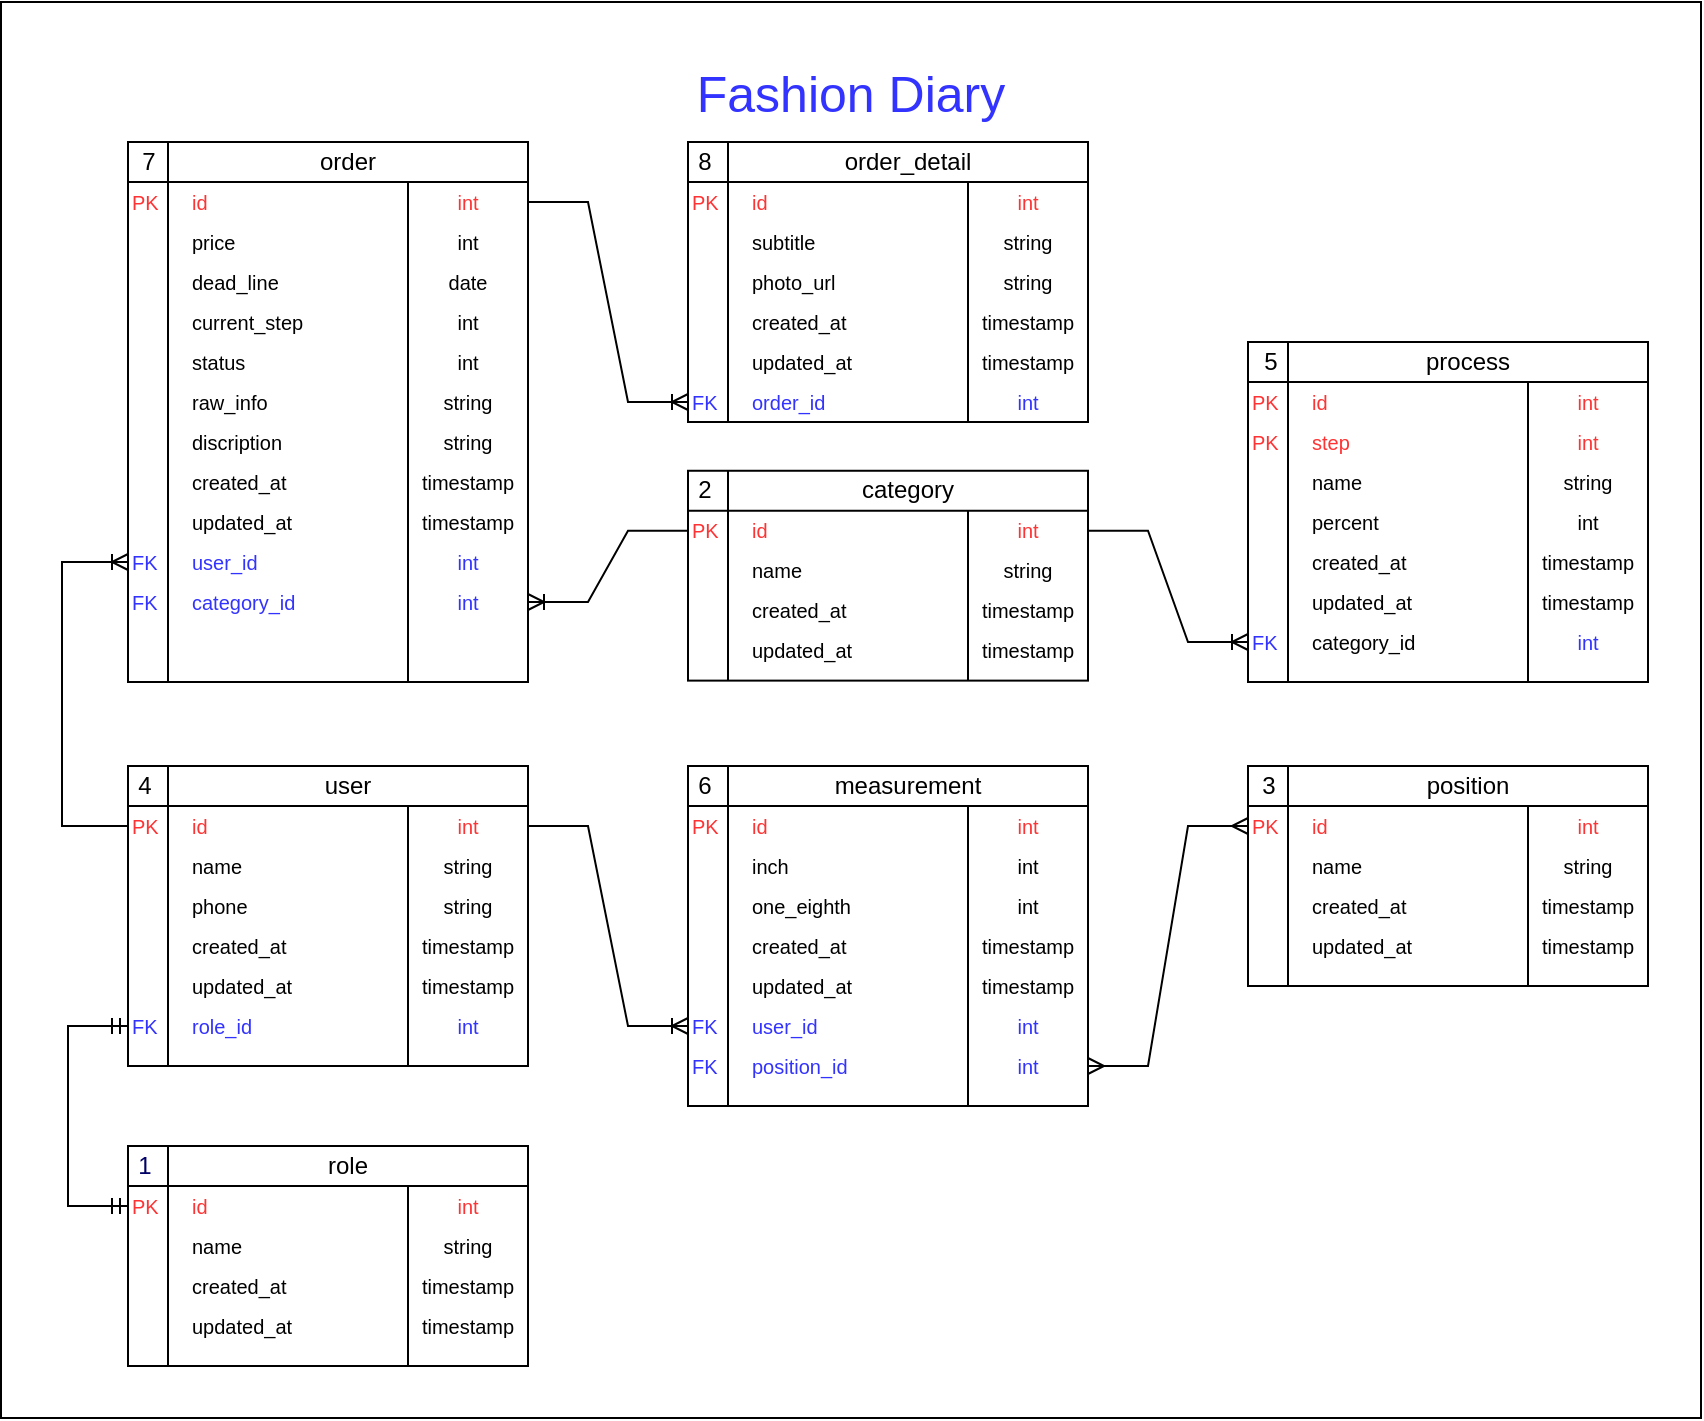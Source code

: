 <mxfile version="16.5.3" type="github">
  <diagram id="vgisI2ooYQM5d80KD6zA" name="Page-1">
    <mxGraphModel dx="2723" dy="2162" grid="1" gridSize="10" guides="1" tooltips="1" connect="1" arrows="1" fold="1" page="1" pageScale="1" pageWidth="850" pageHeight="1100" math="0" shadow="0">
      <root>
        <mxCell id="0" />
        <mxCell id="1" parent="0" />
        <mxCell id="1cKoUGkLe3tbQsXoUSwH-134" value="" style="rounded=0;whiteSpace=wrap;html=1;fontSize=10;fontColor=#3333FF;" parent="1" vertex="1">
          <mxGeometry x="-0.5" y="-30" width="850" height="708" as="geometry" />
        </mxCell>
        <mxCell id="1cKoUGkLe3tbQsXoUSwH-1" value="" style="shape=internalStorage;whiteSpace=wrap;html=1;backgroundOutline=1;" parent="1" vertex="1">
          <mxGeometry x="63" y="352" width="200" height="150" as="geometry" />
        </mxCell>
        <mxCell id="1cKoUGkLe3tbQsXoUSwH-2" value="user" style="text;html=1;strokeColor=none;fillColor=none;align=center;verticalAlign=middle;whiteSpace=wrap;rounded=0;" parent="1" vertex="1">
          <mxGeometry x="83" y="352" width="180" height="20" as="geometry" />
        </mxCell>
        <mxCell id="1cKoUGkLe3tbQsXoUSwH-3" value="&lt;font style=&quot;font-size: 10px&quot; color=&quot;#FF3333&quot;&gt;id&lt;/font&gt;" style="text;html=1;align=left;verticalAlign=middle;whiteSpace=wrap;rounded=0;" parent="1" vertex="1">
          <mxGeometry x="93" y="372" width="110" height="20" as="geometry" />
        </mxCell>
        <mxCell id="1cKoUGkLe3tbQsXoUSwH-5" value="" style="endArrow=none;html=1;rounded=0;entryX=1;entryY=0;entryDx=0;entryDy=0;exitX=0.7;exitY=1;exitDx=0;exitDy=0;exitPerimeter=0;" parent="1" source="1cKoUGkLe3tbQsXoUSwH-1" target="1cKoUGkLe3tbQsXoUSwH-3" edge="1">
          <mxGeometry width="50" height="50" relative="1" as="geometry">
            <mxPoint x="173" y="422" as="sourcePoint" />
            <mxPoint x="223" y="372" as="targetPoint" />
          </mxGeometry>
        </mxCell>
        <mxCell id="1cKoUGkLe3tbQsXoUSwH-6" value="&lt;div style=&quot;font-size: 10px&quot; align=&quot;center&quot;&gt;&lt;font style=&quot;font-size: 10px&quot; color=&quot;#FF3333&quot;&gt;int&lt;/font&gt;&lt;/div&gt;" style="text;html=1;align=center;verticalAlign=middle;whiteSpace=wrap;rounded=0;" parent="1" vertex="1">
          <mxGeometry x="203" y="372" width="60" height="20" as="geometry" />
        </mxCell>
        <mxCell id="1cKoUGkLe3tbQsXoUSwH-7" value="&lt;font style=&quot;font-size: 10px&quot; color=&quot;#FF3333&quot;&gt;PK&lt;/font&gt;" style="text;html=1;align=left;verticalAlign=middle;whiteSpace=wrap;rounded=0;" parent="1" vertex="1">
          <mxGeometry x="63" y="372" width="20" height="20" as="geometry" />
        </mxCell>
        <mxCell id="1cKoUGkLe3tbQsXoUSwH-8" value="&lt;font style=&quot;font-size: 10px&quot;&gt;name&lt;/font&gt;" style="text;html=1;align=left;verticalAlign=middle;whiteSpace=wrap;rounded=0;" parent="1" vertex="1">
          <mxGeometry x="93" y="392" width="110" height="20" as="geometry" />
        </mxCell>
        <mxCell id="1cKoUGkLe3tbQsXoUSwH-9" value="&lt;font style=&quot;font-size: 10px&quot;&gt;string&lt;/font&gt;" style="text;html=1;align=center;verticalAlign=middle;whiteSpace=wrap;rounded=0;" parent="1" vertex="1">
          <mxGeometry x="203" y="392" width="60" height="20" as="geometry" />
        </mxCell>
        <mxCell id="1cKoUGkLe3tbQsXoUSwH-10" value="&lt;font style=&quot;font-size: 10px&quot;&gt;phone&lt;/font&gt;" style="text;html=1;align=left;verticalAlign=middle;whiteSpace=wrap;rounded=0;" parent="1" vertex="1">
          <mxGeometry x="93" y="412" width="110" height="20" as="geometry" />
        </mxCell>
        <mxCell id="1cKoUGkLe3tbQsXoUSwH-11" value="&lt;font style=&quot;font-size: 10px&quot;&gt;string&lt;/font&gt;" style="text;html=1;align=center;verticalAlign=middle;whiteSpace=wrap;rounded=0;" parent="1" vertex="1">
          <mxGeometry x="203" y="412" width="60" height="20" as="geometry" />
        </mxCell>
        <mxCell id="1cKoUGkLe3tbQsXoUSwH-12" value="&lt;font style=&quot;font-size: 10px&quot; color=&quot;#3333FF&quot;&gt;role_id&lt;/font&gt;" style="text;html=1;align=left;verticalAlign=middle;whiteSpace=wrap;rounded=0;" parent="1" vertex="1">
          <mxGeometry x="93" y="472" width="110" height="20" as="geometry" />
        </mxCell>
        <mxCell id="1cKoUGkLe3tbQsXoUSwH-13" value="&lt;font style=&quot;font-size: 10px&quot; color=&quot;#3333FF&quot;&gt;int&lt;/font&gt;" style="text;html=1;align=center;verticalAlign=middle;whiteSpace=wrap;rounded=0;" parent="1" vertex="1">
          <mxGeometry x="203" y="472" width="60" height="20" as="geometry" />
        </mxCell>
        <mxCell id="1cKoUGkLe3tbQsXoUSwH-14" value="" style="shape=internalStorage;whiteSpace=wrap;html=1;backgroundOutline=1;" parent="1" vertex="1">
          <mxGeometry x="343" y="352" width="200" height="170" as="geometry" />
        </mxCell>
        <mxCell id="1cKoUGkLe3tbQsXoUSwH-15" value="measurement" style="text;html=1;strokeColor=none;fillColor=none;align=center;verticalAlign=middle;whiteSpace=wrap;rounded=0;" parent="1" vertex="1">
          <mxGeometry x="363" y="352" width="180" height="20" as="geometry" />
        </mxCell>
        <mxCell id="1cKoUGkLe3tbQsXoUSwH-16" value="&lt;font style=&quot;font-size: 10px&quot; color=&quot;#FF3333&quot;&gt;id&lt;/font&gt;" style="text;html=1;align=left;verticalAlign=middle;whiteSpace=wrap;rounded=0;" parent="1" vertex="1">
          <mxGeometry x="373" y="372" width="110" height="20" as="geometry" />
        </mxCell>
        <mxCell id="1cKoUGkLe3tbQsXoUSwH-17" value="" style="endArrow=none;html=1;rounded=0;entryX=1;entryY=0;entryDx=0;entryDy=0;exitX=0.7;exitY=1;exitDx=0;exitDy=0;exitPerimeter=0;" parent="1" source="1cKoUGkLe3tbQsXoUSwH-14" target="1cKoUGkLe3tbQsXoUSwH-16" edge="1">
          <mxGeometry width="50" height="50" relative="1" as="geometry">
            <mxPoint x="453" y="422" as="sourcePoint" />
            <mxPoint x="503" y="372" as="targetPoint" />
          </mxGeometry>
        </mxCell>
        <mxCell id="1cKoUGkLe3tbQsXoUSwH-18" value="&lt;div style=&quot;font-size: 10px&quot; align=&quot;center&quot;&gt;&lt;font style=&quot;font-size: 10px&quot; color=&quot;#FF3333&quot;&gt;int&lt;/font&gt;&lt;/div&gt;" style="text;html=1;align=center;verticalAlign=middle;whiteSpace=wrap;rounded=0;" parent="1" vertex="1">
          <mxGeometry x="483" y="372" width="60" height="20" as="geometry" />
        </mxCell>
        <mxCell id="1cKoUGkLe3tbQsXoUSwH-19" value="&lt;font style=&quot;font-size: 10px&quot; color=&quot;#FF3333&quot;&gt;PK&lt;/font&gt;" style="text;html=1;align=left;verticalAlign=middle;whiteSpace=wrap;rounded=0;" parent="1" vertex="1">
          <mxGeometry x="343" y="372" width="20" height="20" as="geometry" />
        </mxCell>
        <mxCell id="1cKoUGkLe3tbQsXoUSwH-20" value="&lt;font style=&quot;font-size: 10px&quot;&gt;inch&lt;/font&gt;" style="text;html=1;align=left;verticalAlign=middle;whiteSpace=wrap;rounded=0;" parent="1" vertex="1">
          <mxGeometry x="373" y="392" width="110" height="20" as="geometry" />
        </mxCell>
        <mxCell id="1cKoUGkLe3tbQsXoUSwH-21" value="&lt;font style=&quot;font-size: 10px&quot;&gt;int&lt;/font&gt;" style="text;html=1;align=center;verticalAlign=middle;whiteSpace=wrap;rounded=0;" parent="1" vertex="1">
          <mxGeometry x="483" y="392" width="60" height="20" as="geometry" />
        </mxCell>
        <mxCell id="1cKoUGkLe3tbQsXoUSwH-22" value="&lt;div style=&quot;font-size: 10px&quot;&gt;&lt;font style=&quot;font-size: 10px&quot;&gt;one_eighth&lt;/font&gt;&lt;/div&gt;" style="text;html=1;align=left;verticalAlign=middle;whiteSpace=wrap;rounded=0;" parent="1" vertex="1">
          <mxGeometry x="373" y="412" width="110" height="20" as="geometry" />
        </mxCell>
        <mxCell id="1cKoUGkLe3tbQsXoUSwH-23" value="&lt;font style=&quot;font-size: 10px&quot;&gt;int&lt;/font&gt;" style="text;html=1;align=center;verticalAlign=middle;whiteSpace=wrap;rounded=0;" parent="1" vertex="1">
          <mxGeometry x="483" y="412" width="60" height="20" as="geometry" />
        </mxCell>
        <mxCell id="1cKoUGkLe3tbQsXoUSwH-24" value="&lt;font style=&quot;font-size: 10px&quot; color=&quot;#3333FF&quot;&gt;user_id&lt;/font&gt;" style="text;html=1;align=left;verticalAlign=middle;whiteSpace=wrap;rounded=0;" parent="1" vertex="1">
          <mxGeometry x="373" y="472" width="110" height="20" as="geometry" />
        </mxCell>
        <mxCell id="1cKoUGkLe3tbQsXoUSwH-25" value="&lt;font style=&quot;font-size: 10px&quot; color=&quot;#3333FF&quot;&gt;int&lt;/font&gt;" style="text;html=1;align=center;verticalAlign=middle;whiteSpace=wrap;rounded=0;" parent="1" vertex="1">
          <mxGeometry x="483" y="472" width="60" height="20" as="geometry" />
        </mxCell>
        <mxCell id="1cKoUGkLe3tbQsXoUSwH-26" value="&lt;font style=&quot;font-size: 10px&quot; color=&quot;#3333FF&quot;&gt;position_id&lt;/font&gt;" style="text;html=1;align=left;verticalAlign=middle;whiteSpace=wrap;rounded=0;" parent="1" vertex="1">
          <mxGeometry x="373" y="492" width="110" height="20" as="geometry" />
        </mxCell>
        <mxCell id="1cKoUGkLe3tbQsXoUSwH-27" value="&lt;font style=&quot;font-size: 10px&quot; color=&quot;#3333FF&quot;&gt;int&lt;/font&gt;" style="text;html=1;align=center;verticalAlign=middle;whiteSpace=wrap;rounded=0;" parent="1" vertex="1">
          <mxGeometry x="483" y="492" width="60" height="20" as="geometry" />
        </mxCell>
        <mxCell id="1cKoUGkLe3tbQsXoUSwH-28" style="edgeStyle=orthogonalEdgeStyle;rounded=0;orthogonalLoop=1;jettySize=auto;html=1;exitX=0.5;exitY=1;exitDx=0;exitDy=0;fontSize=10;fontColor=#000000;" parent="1" source="1cKoUGkLe3tbQsXoUSwH-1" target="1cKoUGkLe3tbQsXoUSwH-1" edge="1">
          <mxGeometry relative="1" as="geometry" />
        </mxCell>
        <mxCell id="1cKoUGkLe3tbQsXoUSwH-29" value="" style="shape=internalStorage;whiteSpace=wrap;html=1;backgroundOutline=1;" parent="1" vertex="1">
          <mxGeometry x="623" y="352" width="200" height="110" as="geometry" />
        </mxCell>
        <mxCell id="1cKoUGkLe3tbQsXoUSwH-30" value="position" style="text;html=1;strokeColor=none;fillColor=none;align=center;verticalAlign=middle;whiteSpace=wrap;rounded=0;" parent="1" vertex="1">
          <mxGeometry x="643" y="352" width="180" height="20" as="geometry" />
        </mxCell>
        <mxCell id="1cKoUGkLe3tbQsXoUSwH-31" value="&lt;font style=&quot;font-size: 10px&quot; color=&quot;#FF3333&quot;&gt;id&lt;/font&gt;" style="text;html=1;align=left;verticalAlign=middle;whiteSpace=wrap;rounded=0;" parent="1" vertex="1">
          <mxGeometry x="653" y="372" width="110" height="20" as="geometry" />
        </mxCell>
        <mxCell id="1cKoUGkLe3tbQsXoUSwH-32" value="" style="endArrow=none;html=1;rounded=0;entryX=1;entryY=0;entryDx=0;entryDy=0;exitX=0.7;exitY=1;exitDx=0;exitDy=0;exitPerimeter=0;" parent="1" source="1cKoUGkLe3tbQsXoUSwH-29" target="1cKoUGkLe3tbQsXoUSwH-31" edge="1">
          <mxGeometry width="50" height="50" relative="1" as="geometry">
            <mxPoint x="733" y="422" as="sourcePoint" />
            <mxPoint x="783" y="372" as="targetPoint" />
          </mxGeometry>
        </mxCell>
        <mxCell id="1cKoUGkLe3tbQsXoUSwH-33" value="&lt;div style=&quot;font-size: 10px&quot; align=&quot;center&quot;&gt;&lt;font style=&quot;font-size: 10px&quot; color=&quot;#FF3333&quot;&gt;int&lt;/font&gt;&lt;/div&gt;" style="text;html=1;align=center;verticalAlign=middle;whiteSpace=wrap;rounded=0;" parent="1" vertex="1">
          <mxGeometry x="763" y="372" width="60" height="20" as="geometry" />
        </mxCell>
        <mxCell id="1cKoUGkLe3tbQsXoUSwH-34" value="&lt;font style=&quot;font-size: 10px&quot; color=&quot;#FF3333&quot;&gt;PK&lt;/font&gt;" style="text;html=1;align=left;verticalAlign=middle;whiteSpace=wrap;rounded=0;" parent="1" vertex="1">
          <mxGeometry x="623" y="372" width="20" height="20" as="geometry" />
        </mxCell>
        <mxCell id="1cKoUGkLe3tbQsXoUSwH-35" value="&lt;font style=&quot;font-size: 10px&quot;&gt;name&lt;/font&gt;" style="text;html=1;align=left;verticalAlign=middle;whiteSpace=wrap;rounded=0;" parent="1" vertex="1">
          <mxGeometry x="653" y="392" width="110" height="20" as="geometry" />
        </mxCell>
        <mxCell id="1cKoUGkLe3tbQsXoUSwH-36" value="&lt;font style=&quot;font-size: 10px&quot;&gt;string&lt;/font&gt;" style="text;html=1;align=center;verticalAlign=middle;whiteSpace=wrap;rounded=0;" parent="1" vertex="1">
          <mxGeometry x="763" y="392" width="60" height="20" as="geometry" />
        </mxCell>
        <mxCell id="1cKoUGkLe3tbQsXoUSwH-43" style="edgeStyle=orthogonalEdgeStyle;rounded=0;orthogonalLoop=1;jettySize=auto;html=1;exitX=0.5;exitY=1;exitDx=0;exitDy=0;fontSize=10;fontColor=#000000;" parent="1" source="1cKoUGkLe3tbQsXoUSwH-29" target="1cKoUGkLe3tbQsXoUSwH-29" edge="1">
          <mxGeometry relative="1" as="geometry" />
        </mxCell>
        <mxCell id="1cKoUGkLe3tbQsXoUSwH-44" value="" style="edgeStyle=entityRelationEdgeStyle;fontSize=12;html=1;endArrow=ERoneToMany;rounded=0;fontColor=#000000;entryX=0;entryY=0.5;entryDx=0;entryDy=0;exitX=1;exitY=0.5;exitDx=0;exitDy=0;" parent="1" source="1cKoUGkLe3tbQsXoUSwH-6" target="1cKoUGkLe3tbQsXoUSwH-63" edge="1">
          <mxGeometry width="100" height="100" relative="1" as="geometry">
            <mxPoint x="263" y="425" as="sourcePoint" />
            <mxPoint x="343" y="425" as="targetPoint" />
          </mxGeometry>
        </mxCell>
        <mxCell id="1cKoUGkLe3tbQsXoUSwH-47" value="" style="edgeStyle=entityRelationEdgeStyle;fontSize=12;html=1;endArrow=ERmany;startArrow=ERmany;rounded=0;fontColor=#000000;entryX=0;entryY=0.5;entryDx=0;entryDy=0;exitX=1;exitY=0.5;exitDx=0;exitDy=0;" parent="1" source="1cKoUGkLe3tbQsXoUSwH-27" target="1cKoUGkLe3tbQsXoUSwH-34" edge="1">
          <mxGeometry width="100" height="100" relative="1" as="geometry">
            <mxPoint x="543" y="437" as="sourcePoint" />
            <mxPoint x="643" y="337" as="targetPoint" />
          </mxGeometry>
        </mxCell>
        <mxCell id="1cKoUGkLe3tbQsXoUSwH-48" value="" style="shape=internalStorage;whiteSpace=wrap;html=1;backgroundOutline=1;" parent="1" vertex="1">
          <mxGeometry x="63" y="542" width="200" height="110" as="geometry" />
        </mxCell>
        <mxCell id="1cKoUGkLe3tbQsXoUSwH-49" value="role" style="text;html=1;strokeColor=none;fillColor=none;align=center;verticalAlign=middle;whiteSpace=wrap;rounded=0;" parent="1" vertex="1">
          <mxGeometry x="83" y="542" width="180" height="20" as="geometry" />
        </mxCell>
        <mxCell id="1cKoUGkLe3tbQsXoUSwH-50" value="&lt;font style=&quot;font-size: 10px&quot; color=&quot;#FF3333&quot;&gt;id&lt;/font&gt;" style="text;html=1;align=left;verticalAlign=middle;whiteSpace=wrap;rounded=0;" parent="1" vertex="1">
          <mxGeometry x="93" y="562" width="110" height="20" as="geometry" />
        </mxCell>
        <mxCell id="1cKoUGkLe3tbQsXoUSwH-51" value="" style="endArrow=none;html=1;rounded=0;entryX=1;entryY=0;entryDx=0;entryDy=0;exitX=0.7;exitY=1;exitDx=0;exitDy=0;exitPerimeter=0;" parent="1" source="1cKoUGkLe3tbQsXoUSwH-48" target="1cKoUGkLe3tbQsXoUSwH-50" edge="1">
          <mxGeometry width="50" height="50" relative="1" as="geometry">
            <mxPoint x="173" y="612" as="sourcePoint" />
            <mxPoint x="223" y="562" as="targetPoint" />
          </mxGeometry>
        </mxCell>
        <mxCell id="1cKoUGkLe3tbQsXoUSwH-52" value="&lt;div style=&quot;font-size: 10px&quot; align=&quot;center&quot;&gt;&lt;font style=&quot;font-size: 10px&quot; color=&quot;#FF3333&quot;&gt;int&lt;/font&gt;&lt;/div&gt;" style="text;html=1;align=center;verticalAlign=middle;whiteSpace=wrap;rounded=0;" parent="1" vertex="1">
          <mxGeometry x="203" y="562" width="60" height="20" as="geometry" />
        </mxCell>
        <mxCell id="1cKoUGkLe3tbQsXoUSwH-53" value="&lt;font style=&quot;font-size: 10px&quot; color=&quot;#FF3333&quot;&gt;PK&lt;/font&gt;" style="text;html=1;align=left;verticalAlign=middle;whiteSpace=wrap;rounded=0;" parent="1" vertex="1">
          <mxGeometry x="63" y="562" width="20" height="20" as="geometry" />
        </mxCell>
        <mxCell id="1cKoUGkLe3tbQsXoUSwH-54" value="&lt;font style=&quot;font-size: 10px&quot;&gt;name&lt;/font&gt;" style="text;html=1;align=left;verticalAlign=middle;whiteSpace=wrap;rounded=0;" parent="1" vertex="1">
          <mxGeometry x="93" y="582" width="110" height="20" as="geometry" />
        </mxCell>
        <mxCell id="1cKoUGkLe3tbQsXoUSwH-55" value="&lt;font style=&quot;font-size: 10px&quot;&gt;string&lt;/font&gt;" style="text;html=1;align=center;verticalAlign=middle;whiteSpace=wrap;rounded=0;" parent="1" vertex="1">
          <mxGeometry x="203" y="582" width="60" height="20" as="geometry" />
        </mxCell>
        <mxCell id="1cKoUGkLe3tbQsXoUSwH-56" value="&lt;font style=&quot;font-size: 10px&quot;&gt;created_at&lt;/font&gt;" style="text;html=1;align=left;verticalAlign=middle;whiteSpace=wrap;rounded=0;" parent="1" vertex="1">
          <mxGeometry x="93" y="602" width="110" height="20" as="geometry" />
        </mxCell>
        <mxCell id="1cKoUGkLe3tbQsXoUSwH-57" value="&lt;font style=&quot;font-size: 10px&quot;&gt;timestamp&lt;/font&gt;" style="text;html=1;align=center;verticalAlign=middle;whiteSpace=wrap;rounded=0;" parent="1" vertex="1">
          <mxGeometry x="203" y="602" width="60" height="20" as="geometry" />
        </mxCell>
        <mxCell id="1cKoUGkLe3tbQsXoUSwH-60" style="edgeStyle=orthogonalEdgeStyle;rounded=0;orthogonalLoop=1;jettySize=auto;html=1;exitX=0.5;exitY=1;exitDx=0;exitDy=0;fontSize=10;fontColor=#000000;" parent="1" source="1cKoUGkLe3tbQsXoUSwH-48" target="1cKoUGkLe3tbQsXoUSwH-48" edge="1">
          <mxGeometry relative="1" as="geometry" />
        </mxCell>
        <mxCell id="1cKoUGkLe3tbQsXoUSwH-62" value="&lt;font style=&quot;font-size: 10px&quot; color=&quot;#3333FF&quot;&gt;FK&lt;/font&gt;" style="text;html=1;align=left;verticalAlign=middle;whiteSpace=wrap;rounded=0;" parent="1" vertex="1">
          <mxGeometry x="63" y="472" width="20" height="20" as="geometry" />
        </mxCell>
        <mxCell id="1cKoUGkLe3tbQsXoUSwH-63" value="&lt;font style=&quot;font-size: 10px&quot; color=&quot;#3333FF&quot;&gt;FK&lt;/font&gt;" style="text;html=1;align=left;verticalAlign=middle;whiteSpace=wrap;rounded=0;" parent="1" vertex="1">
          <mxGeometry x="343" y="472" width="20" height="20" as="geometry" />
        </mxCell>
        <mxCell id="1cKoUGkLe3tbQsXoUSwH-64" value="&lt;font style=&quot;font-size: 10px&quot; color=&quot;#3333FF&quot;&gt;FK&lt;/font&gt;" style="text;html=1;align=left;verticalAlign=middle;whiteSpace=wrap;rounded=0;" parent="1" vertex="1">
          <mxGeometry x="343" y="492" width="20" height="20" as="geometry" />
        </mxCell>
        <mxCell id="1cKoUGkLe3tbQsXoUSwH-65" value="" style="fontSize=12;html=1;endArrow=ERmandOne;startArrow=ERmandOne;rounded=0;fontColor=#3333FF;entryX=0;entryY=0.5;entryDx=0;entryDy=0;strokeColor=default;edgeStyle=orthogonalEdgeStyle;" parent="1" target="1cKoUGkLe3tbQsXoUSwH-53" edge="1">
          <mxGeometry width="100" height="100" relative="1" as="geometry">
            <mxPoint x="63" y="482" as="sourcePoint" />
            <mxPoint x="-27" y="189" as="targetPoint" />
            <Array as="points">
              <mxPoint x="33" y="482" />
              <mxPoint x="33" y="572" />
            </Array>
          </mxGeometry>
        </mxCell>
        <mxCell id="1cKoUGkLe3tbQsXoUSwH-68" value="&lt;font style=&quot;font-size: 10px&quot;&gt;updated_at&lt;/font&gt;" style="text;html=1;align=left;verticalAlign=middle;whiteSpace=wrap;rounded=0;" parent="1" vertex="1">
          <mxGeometry x="93" y="622" width="110" height="20" as="geometry" />
        </mxCell>
        <mxCell id="1cKoUGkLe3tbQsXoUSwH-69" value="&lt;font style=&quot;font-size: 10px&quot;&gt;timestamp&lt;/font&gt;" style="text;html=1;align=center;verticalAlign=middle;whiteSpace=wrap;rounded=0;" parent="1" vertex="1">
          <mxGeometry x="203" y="622" width="60" height="20" as="geometry" />
        </mxCell>
        <mxCell id="1cKoUGkLe3tbQsXoUSwH-71" value="&lt;font style=&quot;font-size: 10px&quot;&gt;created_at&lt;/font&gt;" style="text;html=1;align=left;verticalAlign=middle;whiteSpace=wrap;rounded=0;" parent="1" vertex="1">
          <mxGeometry x="93" y="432" width="110" height="20" as="geometry" />
        </mxCell>
        <mxCell id="1cKoUGkLe3tbQsXoUSwH-72" value="&lt;font style=&quot;font-size: 10px&quot;&gt;timestamp&lt;/font&gt;" style="text;html=1;align=center;verticalAlign=middle;whiteSpace=wrap;rounded=0;" parent="1" vertex="1">
          <mxGeometry x="203" y="432" width="60" height="20" as="geometry" />
        </mxCell>
        <mxCell id="1cKoUGkLe3tbQsXoUSwH-73" value="&lt;font style=&quot;font-size: 10px&quot;&gt;updated_at&lt;/font&gt;" style="text;html=1;align=left;verticalAlign=middle;whiteSpace=wrap;rounded=0;" parent="1" vertex="1">
          <mxGeometry x="93" y="452" width="110" height="20" as="geometry" />
        </mxCell>
        <mxCell id="1cKoUGkLe3tbQsXoUSwH-74" value="&lt;font style=&quot;font-size: 10px&quot;&gt;timestamp&lt;/font&gt;" style="text;html=1;align=center;verticalAlign=middle;whiteSpace=wrap;rounded=0;" parent="1" vertex="1">
          <mxGeometry x="203" y="452" width="60" height="20" as="geometry" />
        </mxCell>
        <mxCell id="1cKoUGkLe3tbQsXoUSwH-75" value="&lt;font style=&quot;font-size: 10px&quot;&gt;created_at&lt;/font&gt;" style="text;html=1;align=left;verticalAlign=middle;whiteSpace=wrap;rounded=0;" parent="1" vertex="1">
          <mxGeometry x="373" y="432" width="110" height="20" as="geometry" />
        </mxCell>
        <mxCell id="1cKoUGkLe3tbQsXoUSwH-76" value="&lt;font style=&quot;font-size: 10px&quot;&gt;timestamp&lt;/font&gt;" style="text;html=1;align=center;verticalAlign=middle;whiteSpace=wrap;rounded=0;" parent="1" vertex="1">
          <mxGeometry x="483" y="432" width="60" height="20" as="geometry" />
        </mxCell>
        <mxCell id="1cKoUGkLe3tbQsXoUSwH-77" value="&lt;font style=&quot;font-size: 10px&quot;&gt;updated_at&lt;/font&gt;" style="text;html=1;align=left;verticalAlign=middle;whiteSpace=wrap;rounded=0;" parent="1" vertex="1">
          <mxGeometry x="373" y="452" width="110" height="20" as="geometry" />
        </mxCell>
        <mxCell id="1cKoUGkLe3tbQsXoUSwH-78" value="&lt;font style=&quot;font-size: 10px&quot;&gt;timestamp&lt;/font&gt;" style="text;html=1;align=center;verticalAlign=middle;whiteSpace=wrap;rounded=0;" parent="1" vertex="1">
          <mxGeometry x="483" y="452" width="60" height="20" as="geometry" />
        </mxCell>
        <mxCell id="1cKoUGkLe3tbQsXoUSwH-79" value="&lt;font style=&quot;font-size: 10px&quot;&gt;created_at&lt;/font&gt;" style="text;html=1;align=left;verticalAlign=middle;whiteSpace=wrap;rounded=0;" parent="1" vertex="1">
          <mxGeometry x="653" y="412" width="110" height="20" as="geometry" />
        </mxCell>
        <mxCell id="1cKoUGkLe3tbQsXoUSwH-80" value="&lt;font style=&quot;font-size: 10px&quot;&gt;timestamp&lt;/font&gt;" style="text;html=1;align=center;verticalAlign=middle;whiteSpace=wrap;rounded=0;" parent="1" vertex="1">
          <mxGeometry x="763" y="412" width="60" height="20" as="geometry" />
        </mxCell>
        <mxCell id="1cKoUGkLe3tbQsXoUSwH-81" value="&lt;font style=&quot;font-size: 10px&quot;&gt;updated_at&lt;/font&gt;" style="text;html=1;align=left;verticalAlign=middle;whiteSpace=wrap;rounded=0;" parent="1" vertex="1">
          <mxGeometry x="653" y="432" width="110" height="20" as="geometry" />
        </mxCell>
        <mxCell id="1cKoUGkLe3tbQsXoUSwH-82" value="&lt;font style=&quot;font-size: 10px&quot;&gt;timestamp&lt;/font&gt;" style="text;html=1;align=center;verticalAlign=middle;whiteSpace=wrap;rounded=0;" parent="1" vertex="1">
          <mxGeometry x="763" y="432" width="60" height="20" as="geometry" />
        </mxCell>
        <mxCell id="1cKoUGkLe3tbQsXoUSwH-83" value="&amp;nbsp;" style="text;whiteSpace=wrap;html=1;fontSize=10;fontColor=#3333FF;" parent="1" vertex="1">
          <mxGeometry x="103" y="582" width="30" height="30" as="geometry" />
        </mxCell>
        <mxCell id="1cKoUGkLe3tbQsXoUSwH-84" value="" style="shape=internalStorage;whiteSpace=wrap;html=1;backgroundOutline=1;" parent="1" vertex="1">
          <mxGeometry x="63" y="40" width="200" height="270" as="geometry" />
        </mxCell>
        <mxCell id="1cKoUGkLe3tbQsXoUSwH-85" value="order" style="text;html=1;strokeColor=none;fillColor=none;align=center;verticalAlign=middle;whiteSpace=wrap;rounded=0;" parent="1" vertex="1">
          <mxGeometry x="83" y="40.0" width="180" height="20" as="geometry" />
        </mxCell>
        <mxCell id="1cKoUGkLe3tbQsXoUSwH-86" value="&lt;font style=&quot;font-size: 10px&quot; color=&quot;#FF3333&quot;&gt;id&lt;/font&gt;" style="text;html=1;align=left;verticalAlign=middle;whiteSpace=wrap;rounded=0;" parent="1" vertex="1">
          <mxGeometry x="93" y="60.0" width="110" height="20" as="geometry" />
        </mxCell>
        <mxCell id="1cKoUGkLe3tbQsXoUSwH-87" value="" style="endArrow=none;html=1;rounded=0;entryX=1;entryY=0;entryDx=0;entryDy=0;exitX=0.7;exitY=1;exitDx=0;exitDy=0;exitPerimeter=0;" parent="1" source="1cKoUGkLe3tbQsXoUSwH-84" target="1cKoUGkLe3tbQsXoUSwH-86" edge="1">
          <mxGeometry width="50" height="50" relative="1" as="geometry">
            <mxPoint x="173" y="110" as="sourcePoint" />
            <mxPoint x="223" y="60.0" as="targetPoint" />
          </mxGeometry>
        </mxCell>
        <mxCell id="1cKoUGkLe3tbQsXoUSwH-88" value="&lt;div style=&quot;font-size: 10px&quot; align=&quot;center&quot;&gt;&lt;font style=&quot;font-size: 10px&quot; color=&quot;#FF3333&quot;&gt;int&lt;/font&gt;&lt;/div&gt;" style="text;html=1;align=center;verticalAlign=middle;whiteSpace=wrap;rounded=0;" parent="1" vertex="1">
          <mxGeometry x="203" y="60.0" width="60" height="20" as="geometry" />
        </mxCell>
        <mxCell id="1cKoUGkLe3tbQsXoUSwH-89" value="&lt;font style=&quot;font-size: 10px&quot; color=&quot;#FF3333&quot;&gt;PK&lt;/font&gt;" style="text;html=1;align=left;verticalAlign=middle;whiteSpace=wrap;rounded=0;" parent="1" vertex="1">
          <mxGeometry x="63" y="60.0" width="20" height="20" as="geometry" />
        </mxCell>
        <mxCell id="1cKoUGkLe3tbQsXoUSwH-90" value="&lt;font style=&quot;font-size: 10px&quot;&gt;current_step&lt;/font&gt;" style="text;html=1;align=left;verticalAlign=middle;whiteSpace=wrap;rounded=0;" parent="1" vertex="1">
          <mxGeometry x="93" y="120" width="110" height="20" as="geometry" />
        </mxCell>
        <mxCell id="1cKoUGkLe3tbQsXoUSwH-91" value="&lt;font style=&quot;font-size: 10px&quot;&gt;int&lt;/font&gt;" style="text;html=1;align=center;verticalAlign=middle;whiteSpace=wrap;rounded=0;" parent="1" vertex="1">
          <mxGeometry x="203" y="120" width="60" height="20" as="geometry" />
        </mxCell>
        <mxCell id="1cKoUGkLe3tbQsXoUSwH-92" value="&lt;font style=&quot;font-size: 10px&quot;&gt;status&lt;/font&gt;" style="text;html=1;align=left;verticalAlign=middle;whiteSpace=wrap;rounded=0;" parent="1" vertex="1">
          <mxGeometry x="93" y="140" width="110" height="20" as="geometry" />
        </mxCell>
        <mxCell id="1cKoUGkLe3tbQsXoUSwH-93" value="&lt;font style=&quot;font-size: 10px&quot;&gt;int&lt;/font&gt;" style="text;html=1;align=center;verticalAlign=middle;whiteSpace=wrap;rounded=0;" parent="1" vertex="1">
          <mxGeometry x="203" y="140" width="60" height="20" as="geometry" />
        </mxCell>
        <mxCell id="1cKoUGkLe3tbQsXoUSwH-94" value="&lt;font style=&quot;font-size: 10px&quot; color=&quot;#3333FF&quot;&gt;user_id&lt;/font&gt;" style="text;html=1;align=left;verticalAlign=middle;whiteSpace=wrap;rounded=0;" parent="1" vertex="1">
          <mxGeometry x="93" y="240" width="110" height="20" as="geometry" />
        </mxCell>
        <mxCell id="1cKoUGkLe3tbQsXoUSwH-95" value="&lt;font style=&quot;font-size: 10px&quot; color=&quot;#3333FF&quot;&gt;int&lt;/font&gt;" style="text;html=1;align=center;verticalAlign=middle;whiteSpace=wrap;rounded=0;" parent="1" vertex="1">
          <mxGeometry x="203" y="240" width="60" height="20" as="geometry" />
        </mxCell>
        <mxCell id="1cKoUGkLe3tbQsXoUSwH-96" style="edgeStyle=orthogonalEdgeStyle;rounded=0;orthogonalLoop=1;jettySize=auto;html=1;exitX=0.5;exitY=1;exitDx=0;exitDy=0;fontSize=10;fontColor=#000000;" parent="1" source="1cKoUGkLe3tbQsXoUSwH-84" target="1cKoUGkLe3tbQsXoUSwH-84" edge="1">
          <mxGeometry relative="1" as="geometry" />
        </mxCell>
        <mxCell id="1cKoUGkLe3tbQsXoUSwH-97" value="&lt;font style=&quot;font-size: 10px&quot; color=&quot;#3333FF&quot;&gt;FK&lt;/font&gt;" style="text;html=1;align=left;verticalAlign=middle;whiteSpace=wrap;rounded=0;" parent="1" vertex="1">
          <mxGeometry x="63" y="240" width="20" height="20" as="geometry" />
        </mxCell>
        <mxCell id="1cKoUGkLe3tbQsXoUSwH-98" value="&lt;font style=&quot;font-size: 10px&quot;&gt;created_at&lt;/font&gt;" style="text;html=1;align=left;verticalAlign=middle;whiteSpace=wrap;rounded=0;" parent="1" vertex="1">
          <mxGeometry x="93" y="200" width="110" height="20" as="geometry" />
        </mxCell>
        <mxCell id="1cKoUGkLe3tbQsXoUSwH-99" value="&lt;font style=&quot;font-size: 10px&quot;&gt;timestamp&lt;/font&gt;" style="text;html=1;align=center;verticalAlign=middle;whiteSpace=wrap;rounded=0;" parent="1" vertex="1">
          <mxGeometry x="203" y="200" width="60" height="20" as="geometry" />
        </mxCell>
        <mxCell id="1cKoUGkLe3tbQsXoUSwH-100" value="&lt;font style=&quot;font-size: 10px&quot;&gt;updated_at&lt;/font&gt;" style="text;html=1;align=left;verticalAlign=middle;whiteSpace=wrap;rounded=0;" parent="1" vertex="1">
          <mxGeometry x="93" y="220" width="110" height="20" as="geometry" />
        </mxCell>
        <mxCell id="1cKoUGkLe3tbQsXoUSwH-101" value="&lt;font style=&quot;font-size: 10px&quot;&gt;timestamp&lt;/font&gt;" style="text;html=1;align=center;verticalAlign=middle;whiteSpace=wrap;rounded=0;" parent="1" vertex="1">
          <mxGeometry x="203" y="220" width="60" height="20" as="geometry" />
        </mxCell>
        <mxCell id="1cKoUGkLe3tbQsXoUSwH-102" value="&lt;font style=&quot;font-size: 10px&quot;&gt;raw_info&lt;/font&gt;" style="text;html=1;align=left;verticalAlign=middle;whiteSpace=wrap;rounded=0;" parent="1" vertex="1">
          <mxGeometry x="93" y="160" width="110" height="20" as="geometry" />
        </mxCell>
        <mxCell id="1cKoUGkLe3tbQsXoUSwH-103" value="&lt;font style=&quot;font-size: 10px&quot;&gt;string&lt;/font&gt;" style="text;html=1;align=center;verticalAlign=middle;whiteSpace=wrap;rounded=0;" parent="1" vertex="1">
          <mxGeometry x="203" y="160" width="60" height="20" as="geometry" />
        </mxCell>
        <mxCell id="1cKoUGkLe3tbQsXoUSwH-105" value="" style="shape=internalStorage;whiteSpace=wrap;html=1;backgroundOutline=1;" parent="1" vertex="1">
          <mxGeometry x="343" y="40" width="200" height="140" as="geometry" />
        </mxCell>
        <mxCell id="1cKoUGkLe3tbQsXoUSwH-106" value="order_detail" style="text;html=1;strokeColor=none;fillColor=none;align=center;verticalAlign=middle;whiteSpace=wrap;rounded=0;" parent="1" vertex="1">
          <mxGeometry x="363" y="40.0" width="180" height="20" as="geometry" />
        </mxCell>
        <mxCell id="1cKoUGkLe3tbQsXoUSwH-107" value="&lt;font style=&quot;font-size: 10px&quot; color=&quot;#FF3333&quot;&gt;id&lt;/font&gt;" style="text;html=1;align=left;verticalAlign=middle;whiteSpace=wrap;rounded=0;" parent="1" vertex="1">
          <mxGeometry x="373" y="60.0" width="110" height="20" as="geometry" />
        </mxCell>
        <mxCell id="1cKoUGkLe3tbQsXoUSwH-108" value="" style="endArrow=none;html=1;rounded=0;entryX=1;entryY=0;entryDx=0;entryDy=0;exitX=0.7;exitY=1;exitDx=0;exitDy=0;exitPerimeter=0;" parent="1" source="1cKoUGkLe3tbQsXoUSwH-105" target="1cKoUGkLe3tbQsXoUSwH-107" edge="1">
          <mxGeometry width="50" height="50" relative="1" as="geometry">
            <mxPoint x="453" y="110" as="sourcePoint" />
            <mxPoint x="503" y="60.0" as="targetPoint" />
          </mxGeometry>
        </mxCell>
        <mxCell id="1cKoUGkLe3tbQsXoUSwH-109" value="&lt;div style=&quot;font-size: 10px&quot; align=&quot;center&quot;&gt;&lt;font style=&quot;font-size: 10px&quot; color=&quot;#FF3333&quot;&gt;int&lt;/font&gt;&lt;/div&gt;" style="text;html=1;align=center;verticalAlign=middle;whiteSpace=wrap;rounded=0;" parent="1" vertex="1">
          <mxGeometry x="483" y="60.0" width="60" height="20" as="geometry" />
        </mxCell>
        <mxCell id="1cKoUGkLe3tbQsXoUSwH-110" value="&lt;font style=&quot;font-size: 10px&quot; color=&quot;#FF3333&quot;&gt;PK&lt;/font&gt;" style="text;html=1;align=left;verticalAlign=middle;whiteSpace=wrap;rounded=0;" parent="1" vertex="1">
          <mxGeometry x="343" y="60.0" width="20" height="20" as="geometry" />
        </mxCell>
        <mxCell id="1cKoUGkLe3tbQsXoUSwH-111" value="&lt;font style=&quot;font-size: 10px&quot;&gt;subtitle&lt;/font&gt;" style="text;html=1;align=left;verticalAlign=middle;whiteSpace=wrap;rounded=0;" parent="1" vertex="1">
          <mxGeometry x="373" y="80" width="110" height="20" as="geometry" />
        </mxCell>
        <mxCell id="1cKoUGkLe3tbQsXoUSwH-112" value="&lt;font style=&quot;font-size: 10px&quot;&gt;string&lt;/font&gt;" style="text;html=1;align=center;verticalAlign=middle;whiteSpace=wrap;rounded=0;" parent="1" vertex="1">
          <mxGeometry x="483" y="80" width="60" height="20" as="geometry" />
        </mxCell>
        <mxCell id="1cKoUGkLe3tbQsXoUSwH-113" value="&lt;font style=&quot;font-size: 10px&quot;&gt;photo_url&lt;/font&gt;" style="text;html=1;align=left;verticalAlign=middle;whiteSpace=wrap;rounded=0;" parent="1" vertex="1">
          <mxGeometry x="373" y="100" width="110" height="20" as="geometry" />
        </mxCell>
        <mxCell id="1cKoUGkLe3tbQsXoUSwH-114" value="&lt;font style=&quot;font-size: 10px&quot;&gt;string&lt;/font&gt;" style="text;html=1;align=center;verticalAlign=middle;whiteSpace=wrap;rounded=0;" parent="1" vertex="1">
          <mxGeometry x="483" y="100" width="60" height="20" as="geometry" />
        </mxCell>
        <mxCell id="1cKoUGkLe3tbQsXoUSwH-115" value="&lt;font style=&quot;font-size: 10px&quot; color=&quot;#3333FF&quot;&gt;order_id&lt;/font&gt;" style="text;html=1;align=left;verticalAlign=middle;whiteSpace=wrap;rounded=0;" parent="1" vertex="1">
          <mxGeometry x="373" y="160" width="110" height="20" as="geometry" />
        </mxCell>
        <mxCell id="1cKoUGkLe3tbQsXoUSwH-116" value="&lt;font style=&quot;font-size: 10px&quot; color=&quot;#3333FF&quot;&gt;int&lt;/font&gt;" style="text;html=1;align=center;verticalAlign=middle;whiteSpace=wrap;rounded=0;" parent="1" vertex="1">
          <mxGeometry x="483" y="160" width="60" height="20" as="geometry" />
        </mxCell>
        <mxCell id="1cKoUGkLe3tbQsXoUSwH-117" style="edgeStyle=orthogonalEdgeStyle;rounded=0;orthogonalLoop=1;jettySize=auto;html=1;exitX=0.5;exitY=1;exitDx=0;exitDy=0;fontSize=10;fontColor=#000000;" parent="1" source="1cKoUGkLe3tbQsXoUSwH-105" target="1cKoUGkLe3tbQsXoUSwH-105" edge="1">
          <mxGeometry relative="1" as="geometry" />
        </mxCell>
        <mxCell id="1cKoUGkLe3tbQsXoUSwH-118" value="&lt;font style=&quot;font-size: 10px&quot; color=&quot;#3333FF&quot;&gt;FK&lt;/font&gt;" style="text;html=1;align=left;verticalAlign=middle;whiteSpace=wrap;rounded=0;" parent="1" vertex="1">
          <mxGeometry x="343" y="160" width="20" height="20" as="geometry" />
        </mxCell>
        <mxCell id="1cKoUGkLe3tbQsXoUSwH-119" value="&lt;font style=&quot;font-size: 10px&quot;&gt;created_at&lt;/font&gt;" style="text;html=1;align=left;verticalAlign=middle;whiteSpace=wrap;rounded=0;" parent="1" vertex="1">
          <mxGeometry x="373" y="120" width="110" height="20" as="geometry" />
        </mxCell>
        <mxCell id="1cKoUGkLe3tbQsXoUSwH-120" value="&lt;font style=&quot;font-size: 10px&quot;&gt;timestamp&lt;/font&gt;" style="text;html=1;align=center;verticalAlign=middle;whiteSpace=wrap;rounded=0;" parent="1" vertex="1">
          <mxGeometry x="483" y="120" width="60" height="20" as="geometry" />
        </mxCell>
        <mxCell id="1cKoUGkLe3tbQsXoUSwH-121" value="&lt;font style=&quot;font-size: 10px&quot;&gt;updated_at&lt;/font&gt;" style="text;html=1;align=left;verticalAlign=middle;whiteSpace=wrap;rounded=0;" parent="1" vertex="1">
          <mxGeometry x="373" y="140" width="110" height="20" as="geometry" />
        </mxCell>
        <mxCell id="1cKoUGkLe3tbQsXoUSwH-122" value="&lt;font style=&quot;font-size: 10px&quot;&gt;timestamp&lt;/font&gt;" style="text;html=1;align=center;verticalAlign=middle;whiteSpace=wrap;rounded=0;" parent="1" vertex="1">
          <mxGeometry x="483" y="140" width="60" height="20" as="geometry" />
        </mxCell>
        <mxCell id="1cKoUGkLe3tbQsXoUSwH-125" value="&lt;font style=&quot;font-size: 10px&quot;&gt;discription&lt;/font&gt;" style="text;html=1;align=left;verticalAlign=middle;whiteSpace=wrap;rounded=0;" parent="1" vertex="1">
          <mxGeometry x="93" y="180" width="110" height="20" as="geometry" />
        </mxCell>
        <mxCell id="1cKoUGkLe3tbQsXoUSwH-126" value="&lt;font style=&quot;font-size: 10px&quot;&gt;string&lt;/font&gt;" style="text;html=1;align=center;verticalAlign=middle;whiteSpace=wrap;rounded=0;" parent="1" vertex="1">
          <mxGeometry x="203" y="180" width="60" height="20" as="geometry" />
        </mxCell>
        <mxCell id="1cKoUGkLe3tbQsXoUSwH-127" value="&lt;font style=&quot;font-size: 10px&quot;&gt;price&lt;/font&gt;" style="text;html=1;align=left;verticalAlign=middle;whiteSpace=wrap;rounded=0;" parent="1" vertex="1">
          <mxGeometry x="93" y="80" width="110" height="20" as="geometry" />
        </mxCell>
        <mxCell id="1cKoUGkLe3tbQsXoUSwH-128" value="&lt;font style=&quot;font-size: 10px&quot;&gt;int&lt;/font&gt;" style="text;html=1;align=center;verticalAlign=middle;whiteSpace=wrap;rounded=0;" parent="1" vertex="1">
          <mxGeometry x="203" y="80" width="60" height="20" as="geometry" />
        </mxCell>
        <mxCell id="1cKoUGkLe3tbQsXoUSwH-129" value="" style="fontSize=12;html=1;endArrow=ERoneToMany;rounded=0;fontColor=#3333FF;strokeColor=default;exitX=0;exitY=0.5;exitDx=0;exitDy=0;entryX=0;entryY=0.5;entryDx=0;entryDy=0;edgeStyle=orthogonalEdgeStyle;" parent="1" source="1cKoUGkLe3tbQsXoUSwH-7" target="1cKoUGkLe3tbQsXoUSwH-97" edge="1">
          <mxGeometry width="100" height="100" relative="1" as="geometry">
            <mxPoint x="173" y="412" as="sourcePoint" />
            <mxPoint x="273" y="312" as="targetPoint" />
            <Array as="points">
              <mxPoint x="30" y="382" />
              <mxPoint x="30" y="250" />
            </Array>
          </mxGeometry>
        </mxCell>
        <mxCell id="1cKoUGkLe3tbQsXoUSwH-131" value="" style="edgeStyle=entityRelationEdgeStyle;fontSize=12;html=1;endArrow=ERoneToMany;rounded=0;fontColor=#3333FF;strokeColor=default;exitX=1;exitY=0.5;exitDx=0;exitDy=0;entryX=0;entryY=0.5;entryDx=0;entryDy=0;" parent="1" source="1cKoUGkLe3tbQsXoUSwH-88" target="1cKoUGkLe3tbQsXoUSwH-118" edge="1">
          <mxGeometry width="100" height="100" relative="1" as="geometry">
            <mxPoint x="323" y="266.93" as="sourcePoint" />
            <mxPoint x="423" y="166.93" as="targetPoint" />
          </mxGeometry>
        </mxCell>
        <mxCell id="1cKoUGkLe3tbQsXoUSwH-136" value="&lt;font style=&quot;font-size: 25px&quot;&gt;Fashion Diary&lt;/font&gt;" style="text;html=1;strokeColor=none;fillColor=none;align=center;verticalAlign=middle;whiteSpace=wrap;rounded=0;fontSize=10;fontColor=#3333FF;" parent="1" vertex="1">
          <mxGeometry x="241" width="367" height="30" as="geometry" />
        </mxCell>
        <mxCell id="1cKoUGkLe3tbQsXoUSwH-137" value="&lt;font style=&quot;font-size: 10px&quot;&gt;dead_line&lt;/font&gt;" style="text;html=1;align=left;verticalAlign=middle;whiteSpace=wrap;rounded=0;" parent="1" vertex="1">
          <mxGeometry x="93" y="100" width="110" height="20" as="geometry" />
        </mxCell>
        <mxCell id="1cKoUGkLe3tbQsXoUSwH-138" value="&lt;font style=&quot;font-size: 10px&quot;&gt;date&lt;/font&gt;" style="text;html=1;align=center;verticalAlign=middle;whiteSpace=wrap;rounded=0;" parent="1" vertex="1">
          <mxGeometry x="203" y="100" width="60" height="20" as="geometry" />
        </mxCell>
        <mxCell id="1cKoUGkLe3tbQsXoUSwH-139" value="" style="shape=internalStorage;whiteSpace=wrap;html=1;backgroundOutline=1;" parent="1" vertex="1">
          <mxGeometry x="343" y="204.38" width="200" height="104.93" as="geometry" />
        </mxCell>
        <mxCell id="1cKoUGkLe3tbQsXoUSwH-140" value="category" style="text;html=1;strokeColor=none;fillColor=none;align=center;verticalAlign=middle;whiteSpace=wrap;rounded=0;" parent="1" vertex="1">
          <mxGeometry x="363" y="204.38" width="180" height="20" as="geometry" />
        </mxCell>
        <mxCell id="1cKoUGkLe3tbQsXoUSwH-141" value="&lt;font style=&quot;font-size: 10px&quot; color=&quot;#FF3333&quot;&gt;id&lt;/font&gt;" style="text;html=1;align=left;verticalAlign=middle;whiteSpace=wrap;rounded=0;" parent="1" vertex="1">
          <mxGeometry x="373" y="224.38" width="110" height="20" as="geometry" />
        </mxCell>
        <mxCell id="1cKoUGkLe3tbQsXoUSwH-142" value="" style="endArrow=none;html=1;rounded=0;entryX=1;entryY=0;entryDx=0;entryDy=0;exitX=0.7;exitY=1;exitDx=0;exitDy=0;exitPerimeter=0;" parent="1" source="1cKoUGkLe3tbQsXoUSwH-139" target="1cKoUGkLe3tbQsXoUSwH-141" edge="1">
          <mxGeometry width="50" height="50" relative="1" as="geometry">
            <mxPoint x="453" y="274.38" as="sourcePoint" />
            <mxPoint x="503" y="224.38" as="targetPoint" />
          </mxGeometry>
        </mxCell>
        <mxCell id="1cKoUGkLe3tbQsXoUSwH-143" value="&lt;div style=&quot;font-size: 10px&quot; align=&quot;center&quot;&gt;&lt;font style=&quot;font-size: 10px&quot; color=&quot;#FF3333&quot;&gt;int&lt;/font&gt;&lt;/div&gt;" style="text;html=1;align=center;verticalAlign=middle;whiteSpace=wrap;rounded=0;" parent="1" vertex="1">
          <mxGeometry x="483" y="224.38" width="60" height="20" as="geometry" />
        </mxCell>
        <mxCell id="1cKoUGkLe3tbQsXoUSwH-144" value="&lt;font style=&quot;font-size: 10px&quot; color=&quot;#FF3333&quot;&gt;PK&lt;/font&gt;" style="text;html=1;align=left;verticalAlign=middle;whiteSpace=wrap;rounded=0;" parent="1" vertex="1">
          <mxGeometry x="343" y="224.38" width="20" height="20" as="geometry" />
        </mxCell>
        <mxCell id="1cKoUGkLe3tbQsXoUSwH-145" value="&lt;font style=&quot;font-size: 10px&quot;&gt;name&lt;/font&gt;" style="text;html=1;align=left;verticalAlign=middle;whiteSpace=wrap;rounded=0;" parent="1" vertex="1">
          <mxGeometry x="373" y="244.38" width="110" height="20" as="geometry" />
        </mxCell>
        <mxCell id="1cKoUGkLe3tbQsXoUSwH-146" value="&lt;font style=&quot;font-size: 10px&quot;&gt;string&lt;/font&gt;" style="text;html=1;align=center;verticalAlign=middle;whiteSpace=wrap;rounded=0;" parent="1" vertex="1">
          <mxGeometry x="483" y="244.38" width="60" height="20" as="geometry" />
        </mxCell>
        <mxCell id="1cKoUGkLe3tbQsXoUSwH-151" style="edgeStyle=orthogonalEdgeStyle;rounded=0;orthogonalLoop=1;jettySize=auto;html=1;exitX=0.5;exitY=1;exitDx=0;exitDy=0;fontSize=10;fontColor=#000000;" parent="1" source="1cKoUGkLe3tbQsXoUSwH-139" target="1cKoUGkLe3tbQsXoUSwH-139" edge="1">
          <mxGeometry relative="1" as="geometry" />
        </mxCell>
        <mxCell id="1cKoUGkLe3tbQsXoUSwH-153" value="&lt;font style=&quot;font-size: 10px&quot;&gt;created_at&lt;/font&gt;" style="text;html=1;align=left;verticalAlign=middle;whiteSpace=wrap;rounded=0;" parent="1" vertex="1">
          <mxGeometry x="373" y="264.38" width="110" height="20" as="geometry" />
        </mxCell>
        <mxCell id="1cKoUGkLe3tbQsXoUSwH-154" value="&lt;font style=&quot;font-size: 10px&quot;&gt;timestamp&lt;/font&gt;" style="text;html=1;align=center;verticalAlign=middle;whiteSpace=wrap;rounded=0;" parent="1" vertex="1">
          <mxGeometry x="483" y="264.38" width="60" height="20" as="geometry" />
        </mxCell>
        <mxCell id="1cKoUGkLe3tbQsXoUSwH-155" value="&lt;font style=&quot;font-size: 10px&quot;&gt;updated_at&lt;/font&gt;" style="text;html=1;align=left;verticalAlign=middle;whiteSpace=wrap;rounded=0;" parent="1" vertex="1">
          <mxGeometry x="373" y="284.38" width="110" height="20" as="geometry" />
        </mxCell>
        <mxCell id="1cKoUGkLe3tbQsXoUSwH-156" value="&lt;font style=&quot;font-size: 10px&quot;&gt;timestamp&lt;/font&gt;" style="text;html=1;align=center;verticalAlign=middle;whiteSpace=wrap;rounded=0;" parent="1" vertex="1">
          <mxGeometry x="483" y="284.38" width="60" height="20" as="geometry" />
        </mxCell>
        <mxCell id="1cKoUGkLe3tbQsXoUSwH-158" value="&lt;font style=&quot;font-size: 10px&quot; color=&quot;#3333FF&quot;&gt;category_id&lt;/font&gt;" style="text;html=1;align=left;verticalAlign=middle;whiteSpace=wrap;rounded=0;" parent="1" vertex="1">
          <mxGeometry x="93" y="260" width="110" height="20" as="geometry" />
        </mxCell>
        <mxCell id="1cKoUGkLe3tbQsXoUSwH-159" value="&lt;font style=&quot;font-size: 10px&quot; color=&quot;#3333FF&quot;&gt;int&lt;/font&gt;" style="text;html=1;align=center;verticalAlign=middle;whiteSpace=wrap;rounded=0;" parent="1" vertex="1">
          <mxGeometry x="203" y="260" width="60" height="20" as="geometry" />
        </mxCell>
        <mxCell id="1cKoUGkLe3tbQsXoUSwH-160" value="&lt;font style=&quot;font-size: 10px&quot; color=&quot;#3333FF&quot;&gt;FK&lt;/font&gt;" style="text;html=1;align=left;verticalAlign=middle;whiteSpace=wrap;rounded=0;" parent="1" vertex="1">
          <mxGeometry x="63" y="260" width="20" height="20" as="geometry" />
        </mxCell>
        <mxCell id="1cKoUGkLe3tbQsXoUSwH-161" value="" style="edgeStyle=entityRelationEdgeStyle;fontSize=12;html=1;endArrow=ERoneToMany;rounded=0;fontColor=#3333FF;strokeColor=default;entryX=1;entryY=0.5;entryDx=0;entryDy=0;exitX=0;exitY=0.5;exitDx=0;exitDy=0;" parent="1" source="1cKoUGkLe3tbQsXoUSwH-144" target="1cKoUGkLe3tbQsXoUSwH-159" edge="1">
          <mxGeometry width="100" height="100" relative="1" as="geometry">
            <mxPoint x="300" y="280" as="sourcePoint" />
            <mxPoint x="400" y="180" as="targetPoint" />
          </mxGeometry>
        </mxCell>
        <mxCell id="t9acNeIeS7cqxmUDHQmc-1" value="" style="shape=internalStorage;whiteSpace=wrap;html=1;backgroundOutline=1;" vertex="1" parent="1">
          <mxGeometry x="623" y="140" width="200" height="170" as="geometry" />
        </mxCell>
        <mxCell id="t9acNeIeS7cqxmUDHQmc-2" value="process" style="text;html=1;strokeColor=none;fillColor=none;align=center;verticalAlign=middle;whiteSpace=wrap;rounded=0;" vertex="1" parent="1">
          <mxGeometry x="643" y="140" width="180" height="20" as="geometry" />
        </mxCell>
        <mxCell id="t9acNeIeS7cqxmUDHQmc-3" value="&lt;font style=&quot;font-size: 10px&quot; color=&quot;#FF3333&quot;&gt;id&lt;/font&gt;" style="text;html=1;align=left;verticalAlign=middle;whiteSpace=wrap;rounded=0;" vertex="1" parent="1">
          <mxGeometry x="653" y="160" width="110" height="20" as="geometry" />
        </mxCell>
        <mxCell id="t9acNeIeS7cqxmUDHQmc-4" value="" style="endArrow=none;html=1;rounded=0;entryX=1;entryY=0;entryDx=0;entryDy=0;exitX=0.7;exitY=1;exitDx=0;exitDy=0;exitPerimeter=0;" edge="1" parent="1" source="t9acNeIeS7cqxmUDHQmc-1" target="t9acNeIeS7cqxmUDHQmc-3">
          <mxGeometry width="50" height="50" relative="1" as="geometry">
            <mxPoint x="733" y="210" as="sourcePoint" />
            <mxPoint x="783" y="160" as="targetPoint" />
          </mxGeometry>
        </mxCell>
        <mxCell id="t9acNeIeS7cqxmUDHQmc-5" value="&lt;div style=&quot;font-size: 10px&quot; align=&quot;center&quot;&gt;&lt;font style=&quot;font-size: 10px&quot; color=&quot;#FF3333&quot;&gt;int&lt;/font&gt;&lt;/div&gt;" style="text;html=1;align=center;verticalAlign=middle;whiteSpace=wrap;rounded=0;" vertex="1" parent="1">
          <mxGeometry x="763" y="160" width="60" height="20" as="geometry" />
        </mxCell>
        <mxCell id="t9acNeIeS7cqxmUDHQmc-6" value="&lt;font style=&quot;font-size: 10px&quot; color=&quot;#FF3333&quot;&gt;PK&lt;/font&gt;" style="text;html=1;align=left;verticalAlign=middle;whiteSpace=wrap;rounded=0;" vertex="1" parent="1">
          <mxGeometry x="623" y="160" width="20" height="20" as="geometry" />
        </mxCell>
        <mxCell id="t9acNeIeS7cqxmUDHQmc-7" value="&lt;font style=&quot;font-size: 10px&quot;&gt;name&lt;/font&gt;" style="text;html=1;align=left;verticalAlign=middle;whiteSpace=wrap;rounded=0;" vertex="1" parent="1">
          <mxGeometry x="653" y="200" width="110" height="20" as="geometry" />
        </mxCell>
        <mxCell id="t9acNeIeS7cqxmUDHQmc-8" value="&lt;font style=&quot;font-size: 10px&quot;&gt;string&lt;/font&gt;" style="text;html=1;align=center;verticalAlign=middle;whiteSpace=wrap;rounded=0;" vertex="1" parent="1">
          <mxGeometry x="763" y="200" width="60" height="20" as="geometry" />
        </mxCell>
        <mxCell id="t9acNeIeS7cqxmUDHQmc-9" style="edgeStyle=orthogonalEdgeStyle;rounded=0;orthogonalLoop=1;jettySize=auto;html=1;exitX=0.5;exitY=1;exitDx=0;exitDy=0;fontSize=10;fontColor=#000000;" edge="1" parent="1" source="t9acNeIeS7cqxmUDHQmc-1" target="t9acNeIeS7cqxmUDHQmc-1">
          <mxGeometry relative="1" as="geometry" />
        </mxCell>
        <mxCell id="t9acNeIeS7cqxmUDHQmc-10" value="&lt;font style=&quot;font-size: 10px&quot;&gt;created_at&lt;/font&gt;" style="text;html=1;align=left;verticalAlign=middle;whiteSpace=wrap;rounded=0;" vertex="1" parent="1">
          <mxGeometry x="653" y="240" width="110" height="20" as="geometry" />
        </mxCell>
        <mxCell id="t9acNeIeS7cqxmUDHQmc-11" value="&lt;font style=&quot;font-size: 10px&quot;&gt;timestamp&lt;/font&gt;" style="text;html=1;align=center;verticalAlign=middle;whiteSpace=wrap;rounded=0;" vertex="1" parent="1">
          <mxGeometry x="763" y="240" width="60" height="20" as="geometry" />
        </mxCell>
        <mxCell id="t9acNeIeS7cqxmUDHQmc-12" value="&lt;font style=&quot;font-size: 10px&quot;&gt;updated_at&lt;/font&gt;" style="text;html=1;align=left;verticalAlign=middle;whiteSpace=wrap;rounded=0;" vertex="1" parent="1">
          <mxGeometry x="653" y="260" width="110" height="20" as="geometry" />
        </mxCell>
        <mxCell id="t9acNeIeS7cqxmUDHQmc-13" value="&lt;font style=&quot;font-size: 10px&quot;&gt;timestamp&lt;/font&gt;" style="text;html=1;align=center;verticalAlign=middle;whiteSpace=wrap;rounded=0;" vertex="1" parent="1">
          <mxGeometry x="763" y="260" width="60" height="20" as="geometry" />
        </mxCell>
        <mxCell id="t9acNeIeS7cqxmUDHQmc-16" value="&lt;font style=&quot;font-size: 10px&quot;&gt;category_id&lt;/font&gt;" style="text;html=1;align=left;verticalAlign=middle;whiteSpace=wrap;rounded=0;" vertex="1" parent="1">
          <mxGeometry x="653" y="280" width="110" height="20" as="geometry" />
        </mxCell>
        <mxCell id="t9acNeIeS7cqxmUDHQmc-17" value="&lt;font style=&quot;font-size: 10px&quot; color=&quot;#3333FF&quot;&gt;int&lt;/font&gt;" style="text;html=1;align=center;verticalAlign=middle;whiteSpace=wrap;rounded=0;" vertex="1" parent="1">
          <mxGeometry x="763" y="280" width="60" height="20" as="geometry" />
        </mxCell>
        <mxCell id="t9acNeIeS7cqxmUDHQmc-19" value="&lt;font style=&quot;font-size: 10px&quot; color=&quot;#3333FF&quot;&gt;FK&lt;/font&gt;" style="text;html=1;align=left;verticalAlign=middle;whiteSpace=wrap;rounded=0;" vertex="1" parent="1">
          <mxGeometry x="623" y="280" width="20" height="20" as="geometry" />
        </mxCell>
        <mxCell id="t9acNeIeS7cqxmUDHQmc-20" value="&lt;font style=&quot;font-size: 10px&quot; color=&quot;#FF3333&quot;&gt;step&lt;/font&gt;" style="text;html=1;align=left;verticalAlign=middle;whiteSpace=wrap;rounded=0;" vertex="1" parent="1">
          <mxGeometry x="653" y="180" width="110" height="20" as="geometry" />
        </mxCell>
        <mxCell id="t9acNeIeS7cqxmUDHQmc-21" value="&lt;font style=&quot;font-size: 10px&quot; color=&quot;#FF3333&quot;&gt;int&lt;/font&gt;" style="text;html=1;align=center;verticalAlign=middle;whiteSpace=wrap;rounded=0;" vertex="1" parent="1">
          <mxGeometry x="763" y="180" width="60" height="20" as="geometry" />
        </mxCell>
        <mxCell id="t9acNeIeS7cqxmUDHQmc-22" value="&lt;font style=&quot;font-size: 10px&quot;&gt;percent&lt;/font&gt;" style="text;html=1;align=left;verticalAlign=middle;whiteSpace=wrap;rounded=0;" vertex="1" parent="1">
          <mxGeometry x="653" y="220" width="110" height="20" as="geometry" />
        </mxCell>
        <mxCell id="t9acNeIeS7cqxmUDHQmc-23" value="&lt;font style=&quot;font-size: 10px&quot;&gt;int&lt;/font&gt;" style="text;html=1;align=center;verticalAlign=middle;whiteSpace=wrap;rounded=0;" vertex="1" parent="1">
          <mxGeometry x="763" y="220" width="60" height="20" as="geometry" />
        </mxCell>
        <mxCell id="t9acNeIeS7cqxmUDHQmc-24" value="" style="edgeStyle=entityRelationEdgeStyle;fontSize=12;html=1;endArrow=ERoneToMany;rounded=0;entryX=0;entryY=0.5;entryDx=0;entryDy=0;exitX=1;exitY=0.5;exitDx=0;exitDy=0;" edge="1" parent="1" source="1cKoUGkLe3tbQsXoUSwH-143" target="t9acNeIeS7cqxmUDHQmc-19">
          <mxGeometry width="100" height="100" relative="1" as="geometry">
            <mxPoint x="543" y="240" as="sourcePoint" />
            <mxPoint x="643" y="140" as="targetPoint" />
          </mxGeometry>
        </mxCell>
        <mxCell id="t9acNeIeS7cqxmUDHQmc-25" value="&lt;font style=&quot;font-size: 10px&quot; color=&quot;#FF3333&quot;&gt;PK&lt;/font&gt;" style="text;html=1;align=left;verticalAlign=middle;whiteSpace=wrap;rounded=0;" vertex="1" parent="1">
          <mxGeometry x="623" y="180" width="20" height="20" as="geometry" />
        </mxCell>
        <mxCell id="t9acNeIeS7cqxmUDHQmc-27" value="&lt;font color=&quot;#000066&quot;&gt;1&lt;/font&gt;" style="text;html=1;strokeColor=none;fillColor=none;align=center;verticalAlign=middle;whiteSpace=wrap;rounded=0;" vertex="1" parent="1">
          <mxGeometry x="63" y="542" width="17" height="20" as="geometry" />
        </mxCell>
        <mxCell id="t9acNeIeS7cqxmUDHQmc-28" value="2" style="text;html=1;strokeColor=none;fillColor=none;align=center;verticalAlign=middle;whiteSpace=wrap;rounded=0;" vertex="1" parent="1">
          <mxGeometry x="343" y="204.38" width="17" height="20" as="geometry" />
        </mxCell>
        <mxCell id="t9acNeIeS7cqxmUDHQmc-29" value="3" style="text;html=1;strokeColor=none;fillColor=none;align=center;verticalAlign=middle;whiteSpace=wrap;rounded=0;" vertex="1" parent="1">
          <mxGeometry x="624.5" y="352" width="17" height="20" as="geometry" />
        </mxCell>
        <mxCell id="t9acNeIeS7cqxmUDHQmc-30" value="4" style="text;html=1;strokeColor=none;fillColor=none;align=center;verticalAlign=middle;whiteSpace=wrap;rounded=0;" vertex="1" parent="1">
          <mxGeometry x="63" y="352" width="17" height="20" as="geometry" />
        </mxCell>
        <mxCell id="t9acNeIeS7cqxmUDHQmc-31" value="5" style="text;html=1;strokeColor=none;fillColor=none;align=center;verticalAlign=middle;whiteSpace=wrap;rounded=0;" vertex="1" parent="1">
          <mxGeometry x="626" y="140" width="17" height="20" as="geometry" />
        </mxCell>
        <mxCell id="t9acNeIeS7cqxmUDHQmc-32" value="6" style="text;html=1;strokeColor=none;fillColor=none;align=center;verticalAlign=middle;whiteSpace=wrap;rounded=0;" vertex="1" parent="1">
          <mxGeometry x="343" y="352" width="17" height="20" as="geometry" />
        </mxCell>
        <mxCell id="t9acNeIeS7cqxmUDHQmc-33" value="7" style="text;html=1;strokeColor=none;fillColor=none;align=center;verticalAlign=middle;whiteSpace=wrap;rounded=0;" vertex="1" parent="1">
          <mxGeometry x="64.5" y="40" width="17" height="20" as="geometry" />
        </mxCell>
        <mxCell id="t9acNeIeS7cqxmUDHQmc-34" value="8" style="text;html=1;strokeColor=none;fillColor=none;align=center;verticalAlign=middle;whiteSpace=wrap;rounded=0;" vertex="1" parent="1">
          <mxGeometry x="343" y="40" width="17" height="20" as="geometry" />
        </mxCell>
      </root>
    </mxGraphModel>
  </diagram>
</mxfile>

